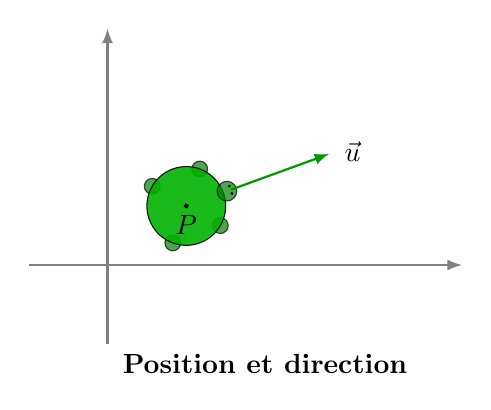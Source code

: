 ﻿\begin{tikzpicture}

\def\tortue{
    % Legs
    \draw[fill=green!50!black,opacity=0.7] (50:1) circle (0.2);
    \draw[fill=green!50!black,opacity=0.7] (-50:1) circle (0.2);
    \draw[fill=green!50!black,opacity=0.7] (-130:1) circle (0.2);
    \draw[fill=green!50!black,opacity=0.7] (130:1) circle (0.2);
    % Body
    \draw[fill=green!70!black,opacity=0.9] (0,0) circle (1);
    %Head
    \draw[fill=green!50!black,opacity=0.7] (1.1,0) circle (0.25);
    \draw[fill=black] (1.2,0.1) circle (0.02);
    \draw[fill=black] (1.2,-0.1) circle (0.02);
}

  \draw[->,>=latex,thick, gray] (-1,0)--(4.5,0); %node[right,black] {$x$};
  \draw[->,>=latex,thick, gray] (0,-1)--(0,3); % node[above,black] {$y$};
  
\begin{scope}[scale=0.5,xshift=2cm,yshift=1.5cm,rotate=20]
  \tortue
  \draw[fill=black] (0,0) circle (0.05);
  \node[below] at (0,0) {$P$};
   \draw[->,>=latex,thick, green!60!black, shorten >=2pt, shorten <=3pt] (1,0) -- ++(3,0) node[right,black] {$\vec u$};
\end{scope}

\node at (2,-1.25) {\bf Position et direction};

\end{tikzpicture}
